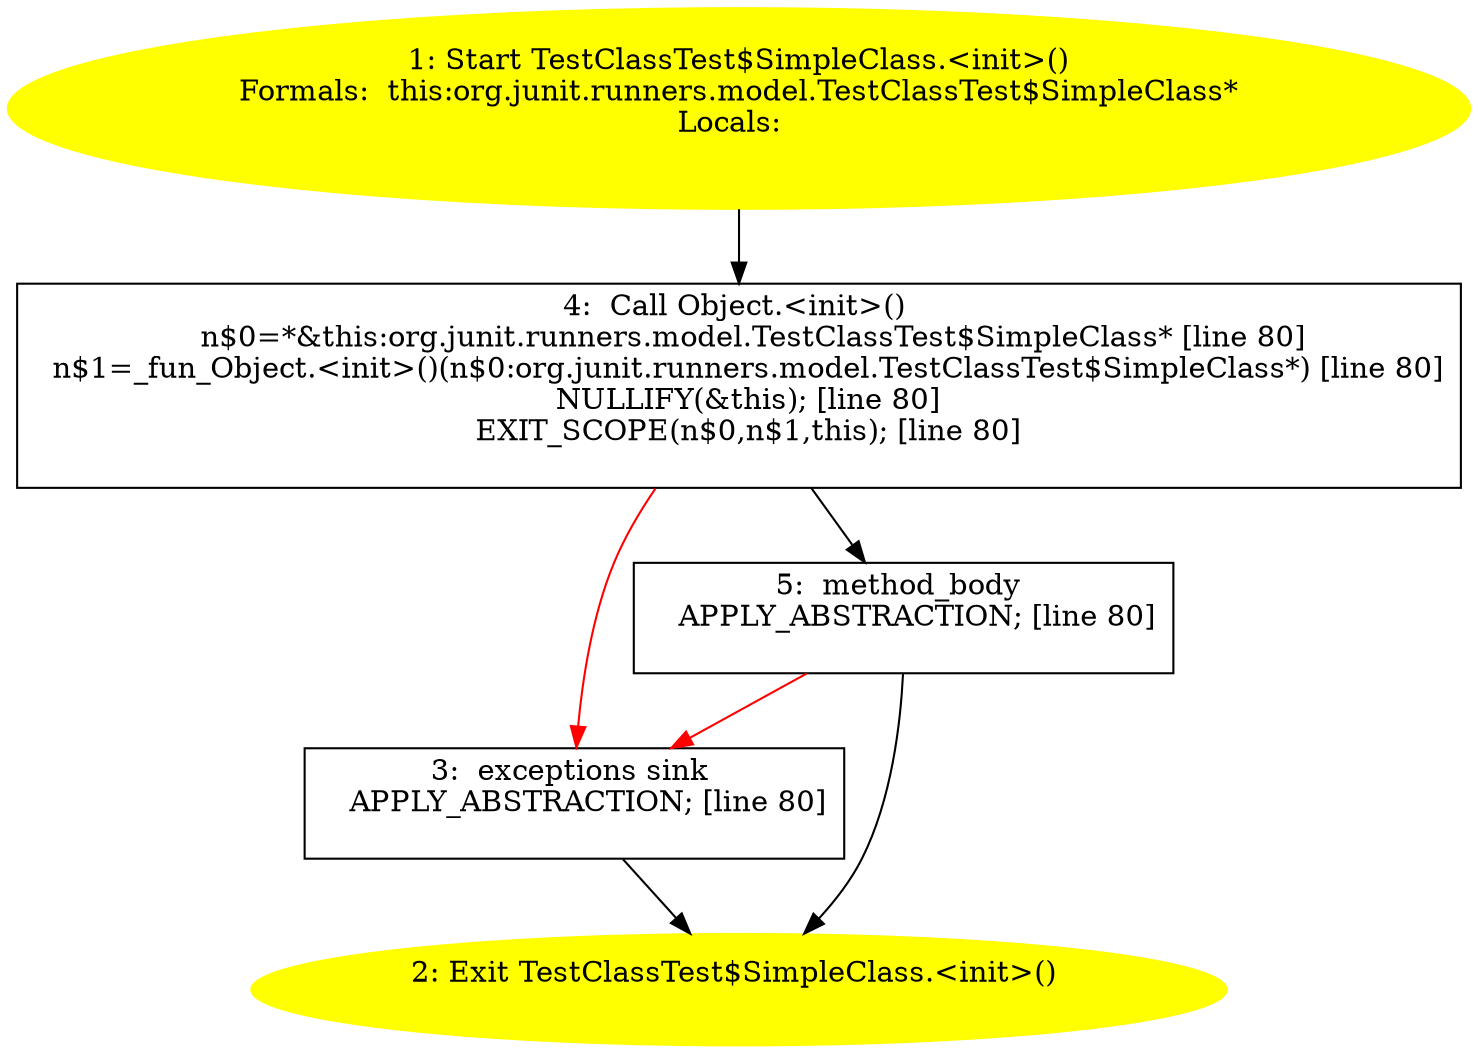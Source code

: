 /* @generated */
digraph cfg {
"org.junit.runners.model.TestClassTest$SimpleClass.<init>().78dd527a934c6008d44fa44e89473219_1" [label="1: Start TestClassTest$SimpleClass.<init>()\nFormals:  this:org.junit.runners.model.TestClassTest$SimpleClass*\nLocals:  \n  " color=yellow style=filled]
	

	 "org.junit.runners.model.TestClassTest$SimpleClass.<init>().78dd527a934c6008d44fa44e89473219_1" -> "org.junit.runners.model.TestClassTest$SimpleClass.<init>().78dd527a934c6008d44fa44e89473219_4" ;
"org.junit.runners.model.TestClassTest$SimpleClass.<init>().78dd527a934c6008d44fa44e89473219_2" [label="2: Exit TestClassTest$SimpleClass.<init>() \n  " color=yellow style=filled]
	

"org.junit.runners.model.TestClassTest$SimpleClass.<init>().78dd527a934c6008d44fa44e89473219_3" [label="3:  exceptions sink \n   APPLY_ABSTRACTION; [line 80]\n " shape="box"]
	

	 "org.junit.runners.model.TestClassTest$SimpleClass.<init>().78dd527a934c6008d44fa44e89473219_3" -> "org.junit.runners.model.TestClassTest$SimpleClass.<init>().78dd527a934c6008d44fa44e89473219_2" ;
"org.junit.runners.model.TestClassTest$SimpleClass.<init>().78dd527a934c6008d44fa44e89473219_4" [label="4:  Call Object.<init>() \n   n$0=*&this:org.junit.runners.model.TestClassTest$SimpleClass* [line 80]\n  n$1=_fun_Object.<init>()(n$0:org.junit.runners.model.TestClassTest$SimpleClass*) [line 80]\n  NULLIFY(&this); [line 80]\n  EXIT_SCOPE(n$0,n$1,this); [line 80]\n " shape="box"]
	

	 "org.junit.runners.model.TestClassTest$SimpleClass.<init>().78dd527a934c6008d44fa44e89473219_4" -> "org.junit.runners.model.TestClassTest$SimpleClass.<init>().78dd527a934c6008d44fa44e89473219_5" ;
	 "org.junit.runners.model.TestClassTest$SimpleClass.<init>().78dd527a934c6008d44fa44e89473219_4" -> "org.junit.runners.model.TestClassTest$SimpleClass.<init>().78dd527a934c6008d44fa44e89473219_3" [color="red" ];
"org.junit.runners.model.TestClassTest$SimpleClass.<init>().78dd527a934c6008d44fa44e89473219_5" [label="5:  method_body \n   APPLY_ABSTRACTION; [line 80]\n " shape="box"]
	

	 "org.junit.runners.model.TestClassTest$SimpleClass.<init>().78dd527a934c6008d44fa44e89473219_5" -> "org.junit.runners.model.TestClassTest$SimpleClass.<init>().78dd527a934c6008d44fa44e89473219_2" ;
	 "org.junit.runners.model.TestClassTest$SimpleClass.<init>().78dd527a934c6008d44fa44e89473219_5" -> "org.junit.runners.model.TestClassTest$SimpleClass.<init>().78dd527a934c6008d44fa44e89473219_3" [color="red" ];
}
